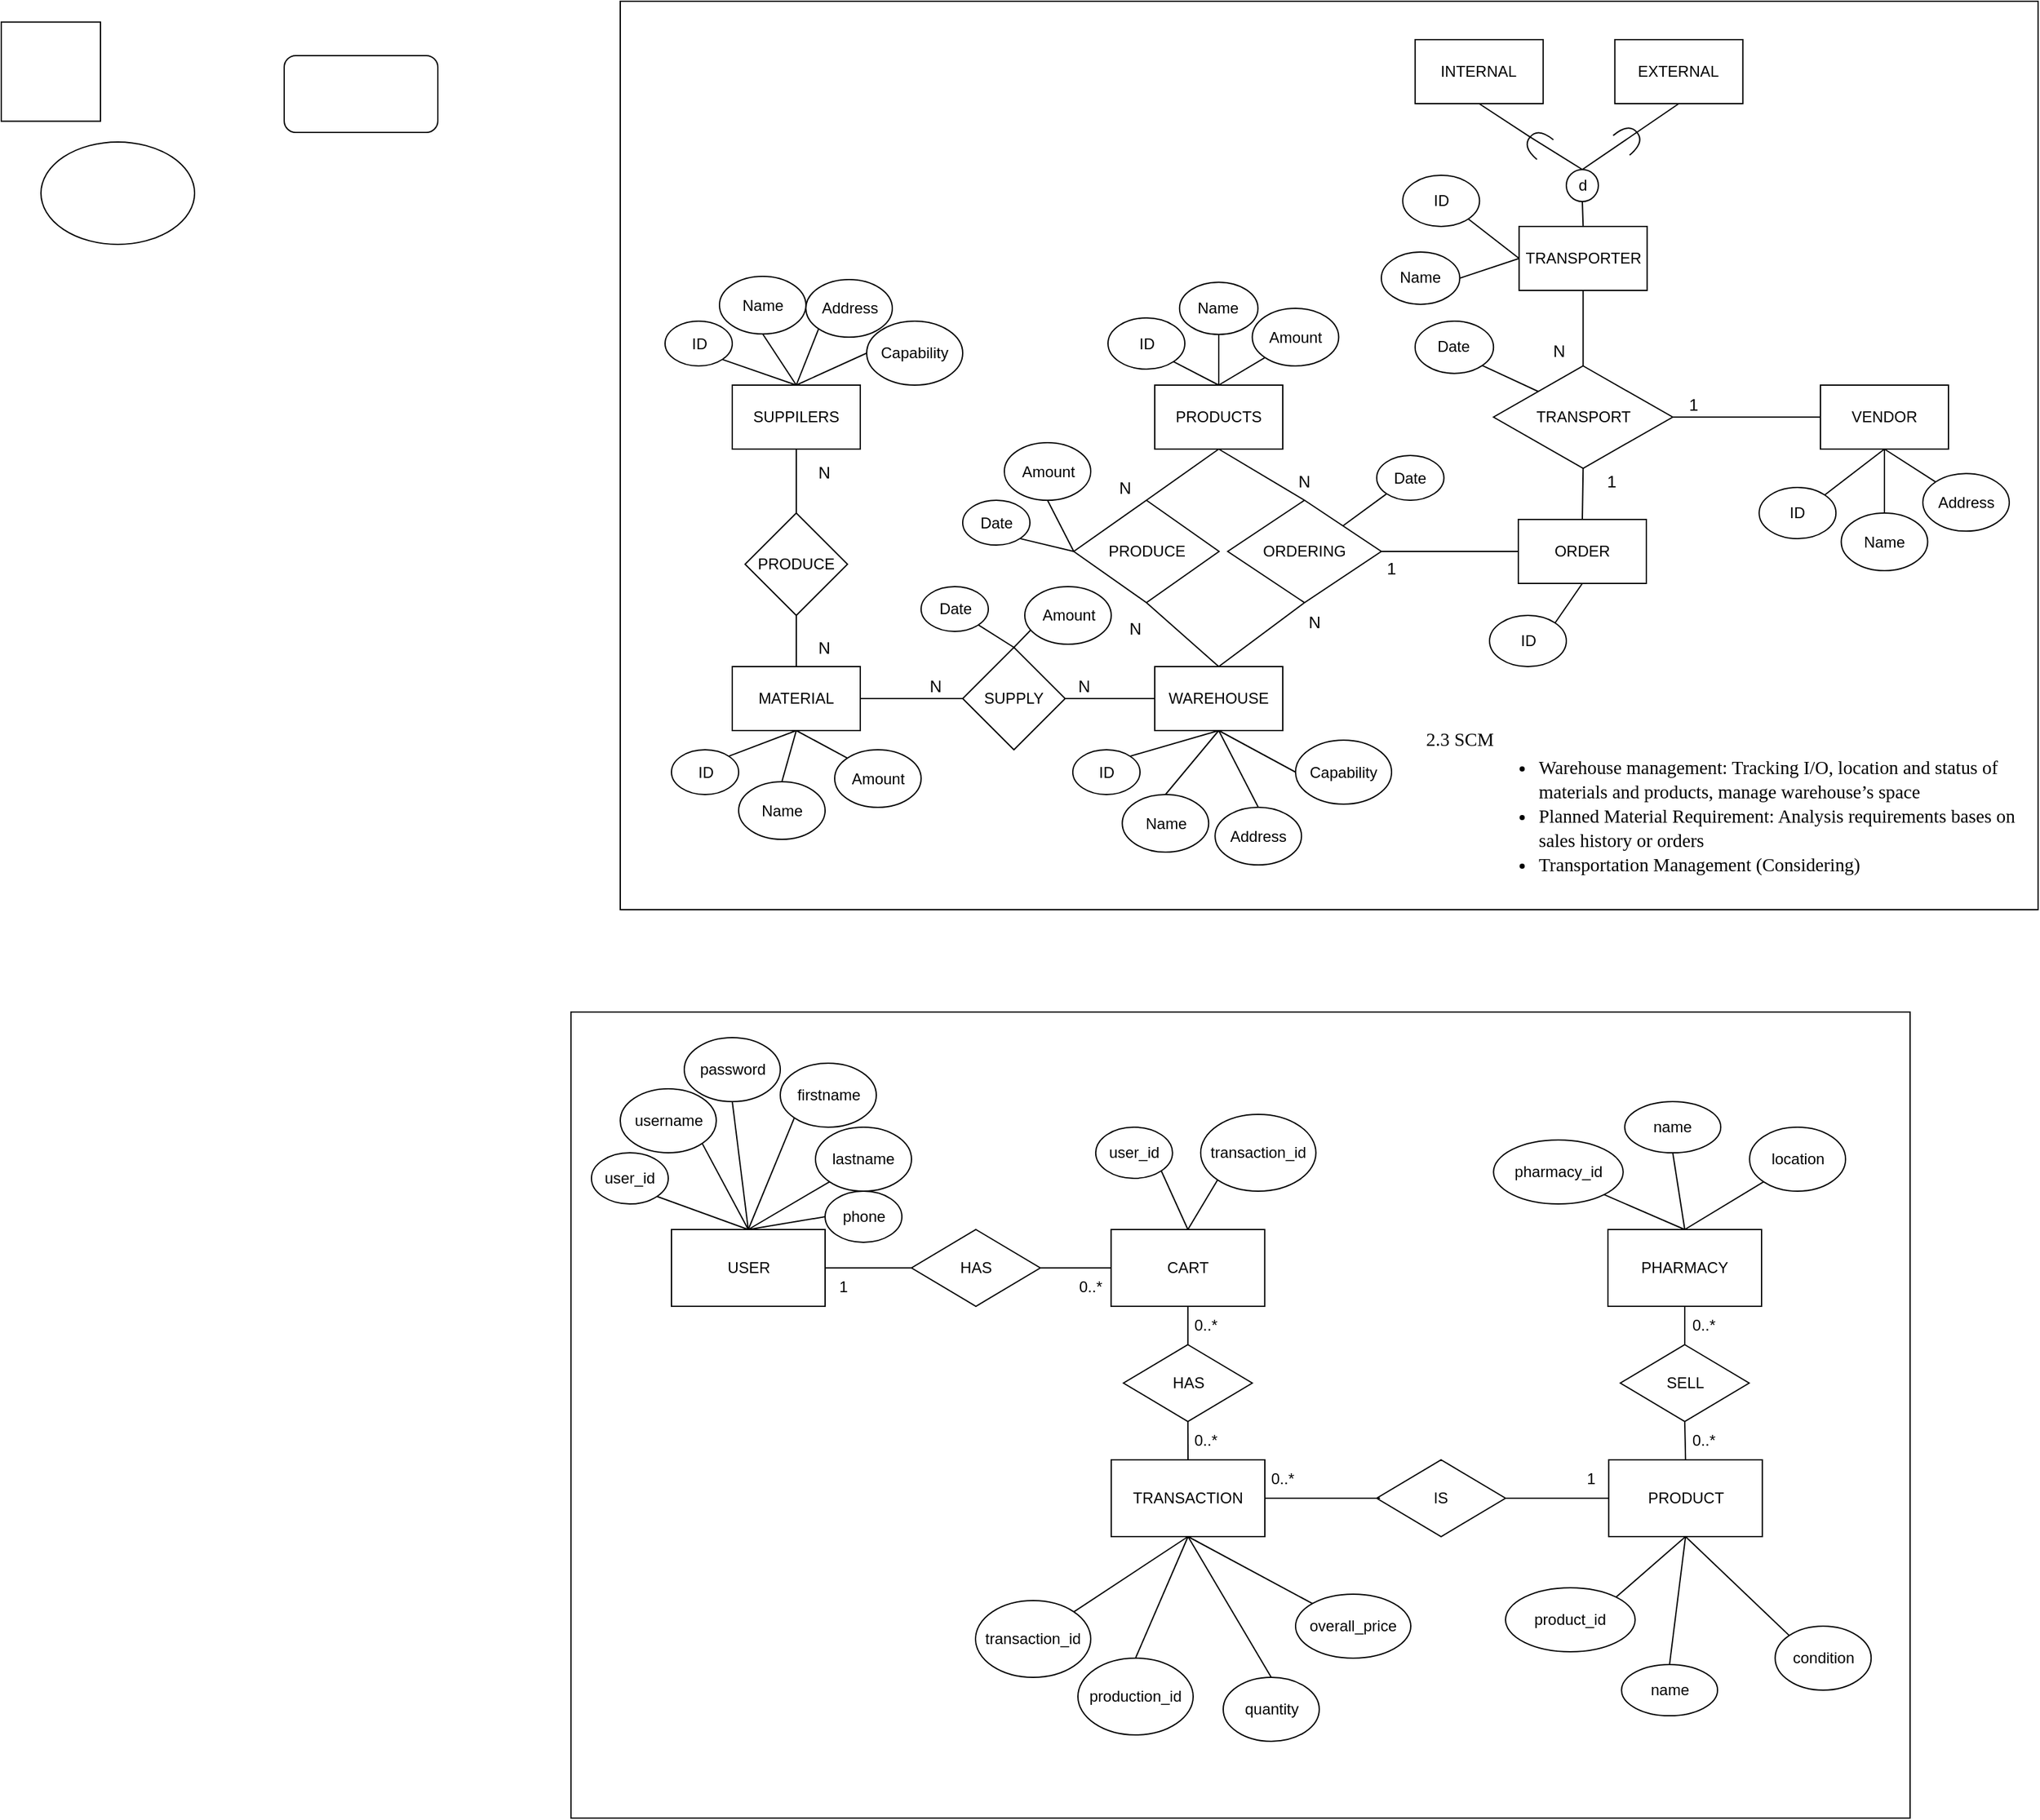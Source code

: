 <mxfile version="15.5.4" type="github">
  <diagram id="2XZN8_0mVDKEk1uRL6Ag" name="Page-1">
    <mxGraphModel dx="2054" dy="765" grid="1" gridSize="10" guides="1" tooltips="1" connect="1" arrows="1" fold="1" page="1" pageScale="1" pageWidth="827" pageHeight="1169" math="0" shadow="0">
      <root>
        <mxCell id="0" />
        <mxCell id="1" parent="0" />
        <mxCell id="0j56gejgCdR-_kMDKY7A-64" value="" style="rounded=0;whiteSpace=wrap;html=1;" vertex="1" parent="1">
          <mxGeometry x="-45.99" y="830" width="1045.99" height="630" as="geometry" />
        </mxCell>
        <mxCell id="0j56gejgCdR-_kMDKY7A-63" value="" style="rounded=0;whiteSpace=wrap;html=1;" vertex="1" parent="1">
          <mxGeometry x="-7.5" y="40" width="1107.5" height="710" as="geometry" />
        </mxCell>
        <mxCell id="HU2Gg8F_8cAQdYwglAM5-1" value="" style="ellipse;whiteSpace=wrap;html=1;" parent="1" vertex="1">
          <mxGeometry x="-460" y="150" width="120" height="80" as="geometry" />
        </mxCell>
        <mxCell id="HU2Gg8F_8cAQdYwglAM5-2" value="" style="rounded=1;whiteSpace=wrap;html=1;" parent="1" vertex="1">
          <mxGeometry x="-270" y="82.5" width="120" height="60" as="geometry" />
        </mxCell>
        <mxCell id="HU2Gg8F_8cAQdYwglAM5-3" value="" style="whiteSpace=wrap;html=1;aspect=fixed;" parent="1" vertex="1">
          <mxGeometry x="-491" y="56.25" width="77.5" height="77.5" as="geometry" />
        </mxCell>
        <mxCell id="hKPpPpnS2e1j_frjE1Dq-2" value="SUPPILERS" style="rounded=0;whiteSpace=wrap;html=1;" parent="1" vertex="1">
          <mxGeometry x="80" y="340" width="100" height="50" as="geometry" />
        </mxCell>
        <mxCell id="hKPpPpnS2e1j_frjE1Dq-3" value="WAREHOUSE" style="rounded=0;whiteSpace=wrap;html=1;" parent="1" vertex="1">
          <mxGeometry x="410" y="560" width="100" height="50" as="geometry" />
        </mxCell>
        <mxCell id="hKPpPpnS2e1j_frjE1Dq-4" value="SUPPLY" style="rhombus;whiteSpace=wrap;html=1;" parent="1" vertex="1">
          <mxGeometry x="260" y="545" width="80" height="80" as="geometry" />
        </mxCell>
        <mxCell id="hKPpPpnS2e1j_frjE1Dq-5" value="MATERIAL" style="rounded=0;whiteSpace=wrap;html=1;" parent="1" vertex="1">
          <mxGeometry x="80" y="560" width="100" height="50" as="geometry" />
        </mxCell>
        <mxCell id="hKPpPpnS2e1j_frjE1Dq-6" value="PRODUCE" style="rhombus;whiteSpace=wrap;html=1;" parent="1" vertex="1">
          <mxGeometry x="90" y="440" width="80" height="80" as="geometry" />
        </mxCell>
        <mxCell id="hKPpPpnS2e1j_frjE1Dq-8" value="" style="endArrow=none;html=1;entryX=0.5;entryY=1;entryDx=0;entryDy=0;exitX=0.5;exitY=0;exitDx=0;exitDy=0;" parent="1" source="hKPpPpnS2e1j_frjE1Dq-6" target="hKPpPpnS2e1j_frjE1Dq-2" edge="1">
          <mxGeometry width="50" height="50" relative="1" as="geometry">
            <mxPoint x="230" y="500" as="sourcePoint" />
            <mxPoint x="280" y="450" as="targetPoint" />
          </mxGeometry>
        </mxCell>
        <mxCell id="hKPpPpnS2e1j_frjE1Dq-9" value="" style="endArrow=none;html=1;entryX=0.5;entryY=0;entryDx=0;entryDy=0;exitX=0.5;exitY=1;exitDx=0;exitDy=0;" parent="1" source="hKPpPpnS2e1j_frjE1Dq-6" target="hKPpPpnS2e1j_frjE1Dq-5" edge="1">
          <mxGeometry width="50" height="50" relative="1" as="geometry">
            <mxPoint x="230" y="500" as="sourcePoint" />
            <mxPoint x="280" y="450" as="targetPoint" />
          </mxGeometry>
        </mxCell>
        <mxCell id="hKPpPpnS2e1j_frjE1Dq-11" value="" style="endArrow=none;html=1;entryX=0;entryY=0.5;entryDx=0;entryDy=0;exitX=1;exitY=0.5;exitDx=0;exitDy=0;" parent="1" source="hKPpPpnS2e1j_frjE1Dq-4" target="hKPpPpnS2e1j_frjE1Dq-3" edge="1">
          <mxGeometry width="50" height="50" relative="1" as="geometry">
            <mxPoint x="450" y="300" as="sourcePoint" />
            <mxPoint x="280" y="450" as="targetPoint" />
          </mxGeometry>
        </mxCell>
        <mxCell id="hKPpPpnS2e1j_frjE1Dq-12" value="" style="endArrow=none;html=1;entryX=1;entryY=0.5;entryDx=0;entryDy=0;exitX=0;exitY=0.5;exitDx=0;exitDy=0;" parent="1" source="hKPpPpnS2e1j_frjE1Dq-4" target="hKPpPpnS2e1j_frjE1Dq-5" edge="1">
          <mxGeometry width="50" height="50" relative="1" as="geometry">
            <mxPoint x="230" y="500" as="sourcePoint" />
            <mxPoint x="280" y="450" as="targetPoint" />
          </mxGeometry>
        </mxCell>
        <mxCell id="hKPpPpnS2e1j_frjE1Dq-15" value="PRODUCE" style="rhombus;whiteSpace=wrap;html=1;" parent="1" vertex="1">
          <mxGeometry x="346.75" y="430" width="113.5" height="80" as="geometry" />
        </mxCell>
        <mxCell id="hKPpPpnS2e1j_frjE1Dq-17" value="" style="endArrow=none;html=1;exitX=0.5;exitY=1;exitDx=0;exitDy=0;entryX=0.5;entryY=0;entryDx=0;entryDy=0;" parent="1" source="hKPpPpnS2e1j_frjE1Dq-15" target="hKPpPpnS2e1j_frjE1Dq-3" edge="1">
          <mxGeometry width="50" height="50" relative="1" as="geometry">
            <mxPoint x="450" y="300" as="sourcePoint" />
            <mxPoint x="540" y="530" as="targetPoint" />
          </mxGeometry>
        </mxCell>
        <mxCell id="hKPpPpnS2e1j_frjE1Dq-18" value="" style="endArrow=none;html=1;entryX=0.5;entryY=1;entryDx=0;entryDy=0;exitX=0.5;exitY=0;exitDx=0;exitDy=0;" parent="1" source="hKPpPpnS2e1j_frjE1Dq-15" target="hKPpPpnS2e1j_frjE1Dq-19" edge="1">
          <mxGeometry width="50" height="50" relative="1" as="geometry">
            <mxPoint x="580" y="430" as="sourcePoint" />
            <mxPoint x="600" y="400" as="targetPoint" />
          </mxGeometry>
        </mxCell>
        <mxCell id="hKPpPpnS2e1j_frjE1Dq-19" value="PRODUCTS" style="rounded=0;whiteSpace=wrap;html=1;" parent="1" vertex="1">
          <mxGeometry x="410" y="340" width="100" height="50" as="geometry" />
        </mxCell>
        <mxCell id="hKPpPpnS2e1j_frjE1Dq-20" value="VENDOR" style="rounded=0;whiteSpace=wrap;html=1;" parent="1" vertex="1">
          <mxGeometry x="930" y="340" width="100" height="50" as="geometry" />
        </mxCell>
        <mxCell id="hKPpPpnS2e1j_frjE1Dq-21" value="TRANSPORT" style="rhombus;whiteSpace=wrap;html=1;" parent="1" vertex="1">
          <mxGeometry x="674.63" y="325" width="140" height="80" as="geometry" />
        </mxCell>
        <mxCell id="hKPpPpnS2e1j_frjE1Dq-26" value="ID" style="ellipse;whiteSpace=wrap;html=1;" parent="1" vertex="1">
          <mxGeometry x="27.5" y="290" width="52.5" height="35" as="geometry" />
        </mxCell>
        <mxCell id="hKPpPpnS2e1j_frjE1Dq-27" value="Name" style="ellipse;whiteSpace=wrap;html=1;" parent="1" vertex="1">
          <mxGeometry x="70" y="255" width="67.5" height="45" as="geometry" />
        </mxCell>
        <mxCell id="hKPpPpnS2e1j_frjE1Dq-28" value="Address" style="ellipse;whiteSpace=wrap;html=1;" parent="1" vertex="1">
          <mxGeometry x="137.5" y="257.5" width="67.5" height="45" as="geometry" />
        </mxCell>
        <mxCell id="hKPpPpnS2e1j_frjE1Dq-33" value="Date" style="ellipse;whiteSpace=wrap;html=1;" parent="1" vertex="1">
          <mxGeometry x="227.5" y="497.5" width="52.5" height="35" as="geometry" />
        </mxCell>
        <mxCell id="hKPpPpnS2e1j_frjE1Dq-34" value="Amount" style="ellipse;whiteSpace=wrap;html=1;" parent="1" vertex="1">
          <mxGeometry x="308.5" y="497.5" width="67.5" height="45" as="geometry" />
        </mxCell>
        <mxCell id="hKPpPpnS2e1j_frjE1Dq-42" value="Name" style="ellipse;whiteSpace=wrap;html=1;" parent="1" vertex="1">
          <mxGeometry x="429.38" y="259.58" width="61.25" height="40.83" as="geometry" />
        </mxCell>
        <mxCell id="hKPpPpnS2e1j_frjE1Dq-43" value="ID" style="ellipse;whiteSpace=wrap;html=1;" parent="1" vertex="1">
          <mxGeometry x="373.5" y="287.5" width="60" height="40" as="geometry" />
        </mxCell>
        <mxCell id="hKPpPpnS2e1j_frjE1Dq-45" value="Amount" style="ellipse;whiteSpace=wrap;html=1;" parent="1" vertex="1">
          <mxGeometry x="486.2" y="280" width="67.5" height="45" as="geometry" />
        </mxCell>
        <mxCell id="hKPpPpnS2e1j_frjE1Dq-53" value="Date" style="ellipse;whiteSpace=wrap;html=1;" parent="1" vertex="1">
          <mxGeometry x="260" y="430.0" width="52.5" height="35" as="geometry" />
        </mxCell>
        <mxCell id="hKPpPpnS2e1j_frjE1Dq-54" value="Amount" style="ellipse;whiteSpace=wrap;html=1;" parent="1" vertex="1">
          <mxGeometry x="292.5" y="385" width="67.5" height="45" as="geometry" />
        </mxCell>
        <mxCell id="hKPpPpnS2e1j_frjE1Dq-59" value="Name" style="ellipse;whiteSpace=wrap;html=1;" parent="1" vertex="1">
          <mxGeometry x="85" y="650" width="67.5" height="45" as="geometry" />
        </mxCell>
        <mxCell id="hKPpPpnS2e1j_frjE1Dq-61" value="ID" style="ellipse;whiteSpace=wrap;html=1;" parent="1" vertex="1">
          <mxGeometry x="32.5" y="625" width="52.5" height="35" as="geometry" />
        </mxCell>
        <mxCell id="hKPpPpnS2e1j_frjE1Dq-62" value="Capability" style="ellipse;whiteSpace=wrap;html=1;" parent="1" vertex="1">
          <mxGeometry x="185" y="290" width="75" height="50" as="geometry" />
        </mxCell>
        <mxCell id="hKPpPpnS2e1j_frjE1Dq-63" value="Capability" style="ellipse;whiteSpace=wrap;html=1;" parent="1" vertex="1">
          <mxGeometry x="520" y="617.5" width="75" height="50" as="geometry" />
        </mxCell>
        <mxCell id="hKPpPpnS2e1j_frjE1Dq-64" value="Address" style="ellipse;whiteSpace=wrap;html=1;" parent="1" vertex="1">
          <mxGeometry x="457.14" y="670" width="67.5" height="45" as="geometry" />
        </mxCell>
        <mxCell id="hKPpPpnS2e1j_frjE1Dq-65" value="Name" style="ellipse;whiteSpace=wrap;html=1;" parent="1" vertex="1">
          <mxGeometry x="384.64" y="660" width="67.5" height="45" as="geometry" />
        </mxCell>
        <mxCell id="hKPpPpnS2e1j_frjE1Dq-66" value="ID" style="ellipse;whiteSpace=wrap;html=1;" parent="1" vertex="1">
          <mxGeometry x="346" y="625" width="52.5" height="35" as="geometry" />
        </mxCell>
        <mxCell id="hKPpPpnS2e1j_frjE1Dq-67" value="Amount" style="ellipse;whiteSpace=wrap;html=1;" parent="1" vertex="1">
          <mxGeometry x="160" y="625" width="67.5" height="45" as="geometry" />
        </mxCell>
        <mxCell id="hKPpPpnS2e1j_frjE1Dq-73" value="" style="endArrow=none;html=1;entryX=0.5;entryY=1;entryDx=0;entryDy=0;exitX=0;exitY=0.5;exitDx=0;exitDy=0;" parent="1" source="hKPpPpnS2e1j_frjE1Dq-63" target="hKPpPpnS2e1j_frjE1Dq-3" edge="1">
          <mxGeometry width="50" height="50" relative="1" as="geometry">
            <mxPoint x="450" y="300" as="sourcePoint" />
            <mxPoint x="280" y="450" as="targetPoint" />
          </mxGeometry>
        </mxCell>
        <mxCell id="hKPpPpnS2e1j_frjE1Dq-74" value="" style="endArrow=none;html=1;entryX=0.5;entryY=1;entryDx=0;entryDy=0;exitX=0.5;exitY=0;exitDx=0;exitDy=0;" parent="1" source="hKPpPpnS2e1j_frjE1Dq-64" target="hKPpPpnS2e1j_frjE1Dq-3" edge="1">
          <mxGeometry width="50" height="50" relative="1" as="geometry">
            <mxPoint x="450" y="300" as="sourcePoint" />
            <mxPoint x="280" y="450" as="targetPoint" />
          </mxGeometry>
        </mxCell>
        <mxCell id="hKPpPpnS2e1j_frjE1Dq-75" value="" style="endArrow=none;html=1;entryX=0.5;entryY=1;entryDx=0;entryDy=0;exitX=0.5;exitY=0;exitDx=0;exitDy=0;" parent="1" source="hKPpPpnS2e1j_frjE1Dq-65" target="hKPpPpnS2e1j_frjE1Dq-3" edge="1">
          <mxGeometry width="50" height="50" relative="1" as="geometry">
            <mxPoint x="450" y="300" as="sourcePoint" />
            <mxPoint x="280" y="450" as="targetPoint" />
          </mxGeometry>
        </mxCell>
        <mxCell id="hKPpPpnS2e1j_frjE1Dq-76" value="" style="endArrow=none;html=1;entryX=0.5;entryY=1;entryDx=0;entryDy=0;exitX=1;exitY=0;exitDx=0;exitDy=0;" parent="1" source="hKPpPpnS2e1j_frjE1Dq-66" target="hKPpPpnS2e1j_frjE1Dq-3" edge="1">
          <mxGeometry width="50" height="50" relative="1" as="geometry">
            <mxPoint x="450" y="300" as="sourcePoint" />
            <mxPoint x="280" y="450" as="targetPoint" />
          </mxGeometry>
        </mxCell>
        <mxCell id="hKPpPpnS2e1j_frjE1Dq-79" value="" style="endArrow=none;html=1;entryX=0.5;entryY=0;entryDx=0;entryDy=0;exitX=1;exitY=1;exitDx=0;exitDy=0;" parent="1" source="hKPpPpnS2e1j_frjE1Dq-33" target="hKPpPpnS2e1j_frjE1Dq-4" edge="1">
          <mxGeometry width="50" height="50" relative="1" as="geometry">
            <mxPoint x="450" y="300" as="sourcePoint" />
            <mxPoint x="280" y="450" as="targetPoint" />
          </mxGeometry>
        </mxCell>
        <mxCell id="hKPpPpnS2e1j_frjE1Dq-80" value="" style="endArrow=none;html=1;entryX=0.5;entryY=0;entryDx=0;entryDy=0;exitX=0.066;exitY=0.758;exitDx=0;exitDy=0;exitPerimeter=0;" parent="1" source="hKPpPpnS2e1j_frjE1Dq-34" target="hKPpPpnS2e1j_frjE1Dq-4" edge="1">
          <mxGeometry width="50" height="50" relative="1" as="geometry">
            <mxPoint x="450" y="300" as="sourcePoint" />
            <mxPoint x="280" y="450" as="targetPoint" />
          </mxGeometry>
        </mxCell>
        <mxCell id="hKPpPpnS2e1j_frjE1Dq-81" value="" style="endArrow=none;html=1;entryX=0.5;entryY=1;entryDx=0;entryDy=0;exitX=0;exitY=0;exitDx=0;exitDy=0;" parent="1" source="hKPpPpnS2e1j_frjE1Dq-67" target="hKPpPpnS2e1j_frjE1Dq-5" edge="1">
          <mxGeometry width="50" height="50" relative="1" as="geometry">
            <mxPoint x="200" y="620" as="sourcePoint" />
            <mxPoint x="280" y="450" as="targetPoint" />
          </mxGeometry>
        </mxCell>
        <mxCell id="hKPpPpnS2e1j_frjE1Dq-82" value="" style="endArrow=none;html=1;entryX=0.5;entryY=1;entryDx=0;entryDy=0;exitX=0.5;exitY=0;exitDx=0;exitDy=0;" parent="1" source="hKPpPpnS2e1j_frjE1Dq-59" target="hKPpPpnS2e1j_frjE1Dq-5" edge="1">
          <mxGeometry width="50" height="50" relative="1" as="geometry">
            <mxPoint x="200" y="620" as="sourcePoint" />
            <mxPoint x="280" y="450" as="targetPoint" />
          </mxGeometry>
        </mxCell>
        <mxCell id="hKPpPpnS2e1j_frjE1Dq-83" value="" style="endArrow=none;html=1;entryX=0.5;entryY=1;entryDx=0;entryDy=0;exitX=1;exitY=0;exitDx=0;exitDy=0;" parent="1" source="hKPpPpnS2e1j_frjE1Dq-61" target="hKPpPpnS2e1j_frjE1Dq-5" edge="1">
          <mxGeometry width="50" height="50" relative="1" as="geometry">
            <mxPoint x="200" y="620" as="sourcePoint" />
            <mxPoint x="280" y="450" as="targetPoint" />
          </mxGeometry>
        </mxCell>
        <mxCell id="hKPpPpnS2e1j_frjE1Dq-84" value="" style="endArrow=none;html=1;entryX=0.5;entryY=0;entryDx=0;entryDy=0;exitX=1;exitY=1;exitDx=0;exitDy=0;" parent="1" source="hKPpPpnS2e1j_frjE1Dq-26" target="hKPpPpnS2e1j_frjE1Dq-2" edge="1">
          <mxGeometry width="50" height="50" relative="1" as="geometry">
            <mxPoint x="200" y="620" as="sourcePoint" />
            <mxPoint x="280" y="450" as="targetPoint" />
          </mxGeometry>
        </mxCell>
        <mxCell id="hKPpPpnS2e1j_frjE1Dq-85" value="" style="endArrow=none;html=1;entryX=0.5;entryY=0;entryDx=0;entryDy=0;exitX=0.5;exitY=1;exitDx=0;exitDy=0;" parent="1" source="hKPpPpnS2e1j_frjE1Dq-27" target="hKPpPpnS2e1j_frjE1Dq-2" edge="1">
          <mxGeometry width="50" height="50" relative="1" as="geometry">
            <mxPoint x="200" y="620" as="sourcePoint" />
            <mxPoint x="280" y="450" as="targetPoint" />
          </mxGeometry>
        </mxCell>
        <mxCell id="hKPpPpnS2e1j_frjE1Dq-86" value="" style="endArrow=none;html=1;entryX=0.5;entryY=0;entryDx=0;entryDy=0;exitX=0;exitY=1;exitDx=0;exitDy=0;" parent="1" source="hKPpPpnS2e1j_frjE1Dq-28" target="hKPpPpnS2e1j_frjE1Dq-2" edge="1">
          <mxGeometry width="50" height="50" relative="1" as="geometry">
            <mxPoint x="200" y="620" as="sourcePoint" />
            <mxPoint x="280" y="450" as="targetPoint" />
          </mxGeometry>
        </mxCell>
        <mxCell id="hKPpPpnS2e1j_frjE1Dq-87" value="" style="endArrow=none;html=1;entryX=0.5;entryY=0;entryDx=0;entryDy=0;exitX=0;exitY=0.5;exitDx=0;exitDy=0;" parent="1" source="hKPpPpnS2e1j_frjE1Dq-62" target="hKPpPpnS2e1j_frjE1Dq-2" edge="1">
          <mxGeometry width="50" height="50" relative="1" as="geometry">
            <mxPoint x="200" y="620" as="sourcePoint" />
            <mxPoint x="280" y="450" as="targetPoint" />
          </mxGeometry>
        </mxCell>
        <mxCell id="hKPpPpnS2e1j_frjE1Dq-88" value="" style="endArrow=none;html=1;entryX=1;entryY=1;entryDx=0;entryDy=0;exitX=0.5;exitY=0;exitDx=0;exitDy=0;" parent="1" source="hKPpPpnS2e1j_frjE1Dq-19" target="hKPpPpnS2e1j_frjE1Dq-43" edge="1">
          <mxGeometry width="50" height="50" relative="1" as="geometry">
            <mxPoint x="200" y="620" as="sourcePoint" />
            <mxPoint x="280" y="450" as="targetPoint" />
          </mxGeometry>
        </mxCell>
        <mxCell id="hKPpPpnS2e1j_frjE1Dq-89" value="" style="endArrow=none;html=1;entryX=0.5;entryY=1;entryDx=0;entryDy=0;exitX=0.5;exitY=0;exitDx=0;exitDy=0;" parent="1" source="hKPpPpnS2e1j_frjE1Dq-19" target="hKPpPpnS2e1j_frjE1Dq-42" edge="1">
          <mxGeometry width="50" height="50" relative="1" as="geometry">
            <mxPoint x="200" y="620" as="sourcePoint" />
            <mxPoint x="280" y="450" as="targetPoint" />
          </mxGeometry>
        </mxCell>
        <mxCell id="hKPpPpnS2e1j_frjE1Dq-90" value="" style="endArrow=none;html=1;entryX=0.5;entryY=0;entryDx=0;entryDy=0;exitX=0.5;exitY=1;exitDx=0;exitDy=0;" parent="1" source="hKPpPpnS2e1j_frjE1Dq-19" target="0j56gejgCdR-_kMDKY7A-97" edge="1">
          <mxGeometry width="50" height="50" relative="1" as="geometry">
            <mxPoint x="200" y="620" as="sourcePoint" />
            <mxPoint x="280" y="450" as="targetPoint" />
          </mxGeometry>
        </mxCell>
        <mxCell id="hKPpPpnS2e1j_frjE1Dq-92" value="" style="endArrow=none;html=1;entryX=0;entryY=0.5;entryDx=0;entryDy=0;exitX=1;exitY=0.5;exitDx=0;exitDy=0;" parent="1" source="hKPpPpnS2e1j_frjE1Dq-21" target="hKPpPpnS2e1j_frjE1Dq-20" edge="1">
          <mxGeometry width="50" height="50" relative="1" as="geometry">
            <mxPoint x="680" y="410" as="sourcePoint" />
            <mxPoint x="600" y="400" as="targetPoint" />
          </mxGeometry>
        </mxCell>
        <mxCell id="0j56gejgCdR-_kMDKY7A-1" value="USER" style="rounded=0;whiteSpace=wrap;html=1;" vertex="1" parent="1">
          <mxGeometry x="32.5" y="1000.0" width="120" height="60" as="geometry" />
        </mxCell>
        <mxCell id="0j56gejgCdR-_kMDKY7A-2" value="PRODUCT" style="rounded=0;whiteSpace=wrap;html=1;" vertex="1" parent="1">
          <mxGeometry x="764.63" y="1180" width="120" height="60" as="geometry" />
        </mxCell>
        <mxCell id="0j56gejgCdR-_kMDKY7A-3" value="CART" style="rounded=0;whiteSpace=wrap;html=1;" vertex="1" parent="1">
          <mxGeometry x="375.89" y="1000.0" width="120" height="60" as="geometry" />
        </mxCell>
        <mxCell id="0j56gejgCdR-_kMDKY7A-4" value="TRANSACTION" style="rounded=0;whiteSpace=wrap;html=1;" vertex="1" parent="1">
          <mxGeometry x="376" y="1180" width="120" height="60" as="geometry" />
        </mxCell>
        <mxCell id="0j56gejgCdR-_kMDKY7A-5" value="user_id" style="ellipse;whiteSpace=wrap;html=1;" vertex="1" parent="1">
          <mxGeometry x="-30.0" y="940.0" width="60" height="40" as="geometry" />
        </mxCell>
        <mxCell id="0j56gejgCdR-_kMDKY7A-6" value="username" style="ellipse;whiteSpace=wrap;html=1;" vertex="1" parent="1">
          <mxGeometry x="-7.5" y="890.0" width="75" height="50" as="geometry" />
        </mxCell>
        <mxCell id="0j56gejgCdR-_kMDKY7A-7" value="password" style="ellipse;whiteSpace=wrap;html=1;" vertex="1" parent="1">
          <mxGeometry x="42.5" y="850" width="75" height="50" as="geometry" />
        </mxCell>
        <mxCell id="0j56gejgCdR-_kMDKY7A-8" value="lastname" style="ellipse;whiteSpace=wrap;html=1;" vertex="1" parent="1">
          <mxGeometry x="145" y="920.0" width="75" height="50" as="geometry" />
        </mxCell>
        <mxCell id="0j56gejgCdR-_kMDKY7A-9" value="firstname" style="ellipse;whiteSpace=wrap;html=1;" vertex="1" parent="1">
          <mxGeometry x="117.5" y="870" width="75" height="50" as="geometry" />
        </mxCell>
        <mxCell id="0j56gejgCdR-_kMDKY7A-10" value="phone" style="ellipse;whiteSpace=wrap;html=1;" vertex="1" parent="1">
          <mxGeometry x="152.5" y="970.0" width="60" height="40" as="geometry" />
        </mxCell>
        <mxCell id="0j56gejgCdR-_kMDKY7A-11" value="" style="endArrow=none;html=1;rounded=0;entryX=1;entryY=1;entryDx=0;entryDy=0;exitX=0.5;exitY=0;exitDx=0;exitDy=0;" edge="1" parent="1" source="0j56gejgCdR-_kMDKY7A-1" target="0j56gejgCdR-_kMDKY7A-5">
          <mxGeometry width="50" height="50" relative="1" as="geometry">
            <mxPoint x="512.5" y="1040" as="sourcePoint" />
            <mxPoint x="562.5" y="990.0" as="targetPoint" />
          </mxGeometry>
        </mxCell>
        <mxCell id="0j56gejgCdR-_kMDKY7A-12" value="" style="endArrow=none;html=1;rounded=0;entryX=1;entryY=1;entryDx=0;entryDy=0;exitX=0.5;exitY=0;exitDx=0;exitDy=0;" edge="1" parent="1" source="0j56gejgCdR-_kMDKY7A-1" target="0j56gejgCdR-_kMDKY7A-6">
          <mxGeometry width="50" height="50" relative="1" as="geometry">
            <mxPoint x="512.5" y="1040" as="sourcePoint" />
            <mxPoint x="562.5" y="990.0" as="targetPoint" />
          </mxGeometry>
        </mxCell>
        <mxCell id="0j56gejgCdR-_kMDKY7A-13" value="" style="endArrow=none;html=1;rounded=0;entryX=0.5;entryY=1;entryDx=0;entryDy=0;exitX=0.5;exitY=0;exitDx=0;exitDy=0;" edge="1" parent="1" source="0j56gejgCdR-_kMDKY7A-1" target="0j56gejgCdR-_kMDKY7A-7">
          <mxGeometry width="50" height="50" relative="1" as="geometry">
            <mxPoint x="512.5" y="1040" as="sourcePoint" />
            <mxPoint x="562.5" y="990.0" as="targetPoint" />
          </mxGeometry>
        </mxCell>
        <mxCell id="0j56gejgCdR-_kMDKY7A-14" value="" style="endArrow=none;html=1;rounded=0;entryX=0;entryY=1;entryDx=0;entryDy=0;exitX=0.5;exitY=0;exitDx=0;exitDy=0;" edge="1" parent="1" source="0j56gejgCdR-_kMDKY7A-1" target="0j56gejgCdR-_kMDKY7A-9">
          <mxGeometry width="50" height="50" relative="1" as="geometry">
            <mxPoint x="512.5" y="1040" as="sourcePoint" />
            <mxPoint x="562.5" y="990.0" as="targetPoint" />
          </mxGeometry>
        </mxCell>
        <mxCell id="0j56gejgCdR-_kMDKY7A-15" value="" style="endArrow=none;html=1;rounded=0;entryX=0;entryY=1;entryDx=0;entryDy=0;exitX=0.5;exitY=0;exitDx=0;exitDy=0;" edge="1" parent="1" source="0j56gejgCdR-_kMDKY7A-1" target="0j56gejgCdR-_kMDKY7A-8">
          <mxGeometry width="50" height="50" relative="1" as="geometry">
            <mxPoint x="512.5" y="1040" as="sourcePoint" />
            <mxPoint x="562.5" y="990.0" as="targetPoint" />
          </mxGeometry>
        </mxCell>
        <mxCell id="0j56gejgCdR-_kMDKY7A-16" value="" style="endArrow=none;html=1;rounded=0;entryX=0;entryY=0.5;entryDx=0;entryDy=0;exitX=0.5;exitY=0;exitDx=0;exitDy=0;" edge="1" parent="1" source="0j56gejgCdR-_kMDKY7A-1" target="0j56gejgCdR-_kMDKY7A-10">
          <mxGeometry width="50" height="50" relative="1" as="geometry">
            <mxPoint x="512.5" y="1040" as="sourcePoint" />
            <mxPoint x="562.5" y="990.0" as="targetPoint" />
          </mxGeometry>
        </mxCell>
        <mxCell id="0j56gejgCdR-_kMDKY7A-17" value="PHARMACY" style="rounded=0;whiteSpace=wrap;html=1;" vertex="1" parent="1">
          <mxGeometry x="764.01" y="1000.0" width="120" height="60" as="geometry" />
        </mxCell>
        <mxCell id="0j56gejgCdR-_kMDKY7A-18" value="user_id" style="ellipse;whiteSpace=wrap;html=1;" vertex="1" parent="1">
          <mxGeometry x="363.89" y="920.0" width="60" height="40" as="geometry" />
        </mxCell>
        <mxCell id="0j56gejgCdR-_kMDKY7A-19" value="transaction_id" style="ellipse;whiteSpace=wrap;html=1;" vertex="1" parent="1">
          <mxGeometry x="445.89" y="910.0" width="90" height="60" as="geometry" />
        </mxCell>
        <mxCell id="0j56gejgCdR-_kMDKY7A-20" value="" style="endArrow=none;html=1;rounded=0;exitX=0.5;exitY=0;exitDx=0;exitDy=0;entryX=1;entryY=1;entryDx=0;entryDy=0;" edge="1" parent="1" source="0j56gejgCdR-_kMDKY7A-3" target="0j56gejgCdR-_kMDKY7A-18">
          <mxGeometry width="50" height="50" relative="1" as="geometry">
            <mxPoint x="485.89" y="1020.0" as="sourcePoint" />
            <mxPoint x="379.89" y="930.0" as="targetPoint" />
          </mxGeometry>
        </mxCell>
        <mxCell id="0j56gejgCdR-_kMDKY7A-21" value="" style="endArrow=none;html=1;rounded=0;entryX=0;entryY=1;entryDx=0;entryDy=0;exitX=0.5;exitY=0;exitDx=0;exitDy=0;" edge="1" parent="1" source="0j56gejgCdR-_kMDKY7A-3" target="0j56gejgCdR-_kMDKY7A-19">
          <mxGeometry width="50" height="50" relative="1" as="geometry">
            <mxPoint x="485.89" y="1020.0" as="sourcePoint" />
            <mxPoint x="535.89" y="970.0" as="targetPoint" />
          </mxGeometry>
        </mxCell>
        <mxCell id="0j56gejgCdR-_kMDKY7A-22" value="production_id" style="ellipse;whiteSpace=wrap;html=1;" vertex="1" parent="1">
          <mxGeometry x="350" y="1335" width="90" height="60" as="geometry" />
        </mxCell>
        <mxCell id="0j56gejgCdR-_kMDKY7A-23" value="transaction_id" style="ellipse;whiteSpace=wrap;html=1;" vertex="1" parent="1">
          <mxGeometry x="270" y="1290" width="90" height="60" as="geometry" />
        </mxCell>
        <mxCell id="0j56gejgCdR-_kMDKY7A-24" value="quantity" style="ellipse;whiteSpace=wrap;html=1;" vertex="1" parent="1">
          <mxGeometry x="463.5" y="1350" width="75" height="50" as="geometry" />
        </mxCell>
        <mxCell id="0j56gejgCdR-_kMDKY7A-25" value="overall_price" style="ellipse;whiteSpace=wrap;html=1;" vertex="1" parent="1">
          <mxGeometry x="520" y="1285" width="90" height="50" as="geometry" />
        </mxCell>
        <mxCell id="0j56gejgCdR-_kMDKY7A-26" value="pharmacy_id" style="ellipse;whiteSpace=wrap;html=1;" vertex="1" parent="1">
          <mxGeometry x="674.63" y="930.0" width="101.25" height="50" as="geometry" />
        </mxCell>
        <mxCell id="0j56gejgCdR-_kMDKY7A-27" value="name" style="ellipse;whiteSpace=wrap;html=1;" vertex="1" parent="1">
          <mxGeometry x="777.13" y="900.0" width="75" height="40" as="geometry" />
        </mxCell>
        <mxCell id="0j56gejgCdR-_kMDKY7A-28" value="location" style="ellipse;whiteSpace=wrap;html=1;" vertex="1" parent="1">
          <mxGeometry x="874.63" y="920.0" width="75" height="50" as="geometry" />
        </mxCell>
        <mxCell id="0j56gejgCdR-_kMDKY7A-29" value="product_id" style="ellipse;whiteSpace=wrap;html=1;" vertex="1" parent="1">
          <mxGeometry x="684.01" y="1280" width="101.25" height="50" as="geometry" />
        </mxCell>
        <mxCell id="0j56gejgCdR-_kMDKY7A-30" value="name" style="ellipse;whiteSpace=wrap;html=1;" vertex="1" parent="1">
          <mxGeometry x="774.63" y="1340" width="75" height="40" as="geometry" />
        </mxCell>
        <mxCell id="0j56gejgCdR-_kMDKY7A-31" value="condition" style="ellipse;whiteSpace=wrap;html=1;" vertex="1" parent="1">
          <mxGeometry x="894.63" y="1310" width="75" height="50" as="geometry" />
        </mxCell>
        <mxCell id="0j56gejgCdR-_kMDKY7A-32" value="" style="endArrow=none;html=1;rounded=0;entryX=1;entryY=0;entryDx=0;entryDy=0;exitX=0.5;exitY=1;exitDx=0;exitDy=0;" edge="1" parent="1" source="0j56gejgCdR-_kMDKY7A-4" target="0j56gejgCdR-_kMDKY7A-23">
          <mxGeometry width="50" height="50" relative="1" as="geometry">
            <mxPoint x="496" y="1060" as="sourcePoint" />
            <mxPoint x="546" y="1010.0" as="targetPoint" />
          </mxGeometry>
        </mxCell>
        <mxCell id="0j56gejgCdR-_kMDKY7A-33" value="" style="endArrow=none;html=1;rounded=0;entryX=0.5;entryY=0;entryDx=0;entryDy=0;exitX=0.5;exitY=1;exitDx=0;exitDy=0;" edge="1" parent="1" source="0j56gejgCdR-_kMDKY7A-4" target="0j56gejgCdR-_kMDKY7A-22">
          <mxGeometry width="50" height="50" relative="1" as="geometry">
            <mxPoint x="496" y="1060" as="sourcePoint" />
            <mxPoint x="546" y="1010.0" as="targetPoint" />
          </mxGeometry>
        </mxCell>
        <mxCell id="0j56gejgCdR-_kMDKY7A-34" value="" style="endArrow=none;html=1;rounded=0;entryX=0.5;entryY=0;entryDx=0;entryDy=0;exitX=0.5;exitY=1;exitDx=0;exitDy=0;" edge="1" parent="1" source="0j56gejgCdR-_kMDKY7A-4" target="0j56gejgCdR-_kMDKY7A-24">
          <mxGeometry width="50" height="50" relative="1" as="geometry">
            <mxPoint x="496" y="1060" as="sourcePoint" />
            <mxPoint x="546" y="1010.0" as="targetPoint" />
          </mxGeometry>
        </mxCell>
        <mxCell id="0j56gejgCdR-_kMDKY7A-35" value="" style="endArrow=none;html=1;rounded=0;entryX=0;entryY=0;entryDx=0;entryDy=0;exitX=0.5;exitY=1;exitDx=0;exitDy=0;" edge="1" parent="1" source="0j56gejgCdR-_kMDKY7A-4" target="0j56gejgCdR-_kMDKY7A-25">
          <mxGeometry width="50" height="50" relative="1" as="geometry">
            <mxPoint x="496" y="1060" as="sourcePoint" />
            <mxPoint x="546" y="1010.0" as="targetPoint" />
          </mxGeometry>
        </mxCell>
        <mxCell id="0j56gejgCdR-_kMDKY7A-36" value="" style="endArrow=none;html=1;rounded=0;entryX=1;entryY=0;entryDx=0;entryDy=0;exitX=0.5;exitY=1;exitDx=0;exitDy=0;" edge="1" parent="1" source="0j56gejgCdR-_kMDKY7A-2" target="0j56gejgCdR-_kMDKY7A-29">
          <mxGeometry width="50" height="50" relative="1" as="geometry">
            <mxPoint x="480.63" y="1080" as="sourcePoint" />
            <mxPoint x="530.63" y="1030" as="targetPoint" />
          </mxGeometry>
        </mxCell>
        <mxCell id="0j56gejgCdR-_kMDKY7A-37" value="" style="endArrow=none;html=1;rounded=0;entryX=0.5;entryY=0;entryDx=0;entryDy=0;exitX=0.5;exitY=1;exitDx=0;exitDy=0;" edge="1" parent="1" source="0j56gejgCdR-_kMDKY7A-2" target="0j56gejgCdR-_kMDKY7A-30">
          <mxGeometry width="50" height="50" relative="1" as="geometry">
            <mxPoint x="480.63" y="1080" as="sourcePoint" />
            <mxPoint x="530.63" y="1030" as="targetPoint" />
          </mxGeometry>
        </mxCell>
        <mxCell id="0j56gejgCdR-_kMDKY7A-38" value="" style="endArrow=none;html=1;rounded=0;entryX=0;entryY=0;entryDx=0;entryDy=0;exitX=0.5;exitY=1;exitDx=0;exitDy=0;" edge="1" parent="1" source="0j56gejgCdR-_kMDKY7A-2" target="0j56gejgCdR-_kMDKY7A-31">
          <mxGeometry width="50" height="50" relative="1" as="geometry">
            <mxPoint x="480.63" y="1080" as="sourcePoint" />
            <mxPoint x="530.63" y="1030" as="targetPoint" />
          </mxGeometry>
        </mxCell>
        <mxCell id="0j56gejgCdR-_kMDKY7A-39" value="" style="endArrow=none;html=1;rounded=0;entryX=0;entryY=1;entryDx=0;entryDy=0;exitX=0.5;exitY=0;exitDx=0;exitDy=0;" edge="1" parent="1" source="0j56gejgCdR-_kMDKY7A-17" target="0j56gejgCdR-_kMDKY7A-28">
          <mxGeometry width="50" height="50" relative="1" as="geometry">
            <mxPoint x="560.63" y="1000.0" as="sourcePoint" />
            <mxPoint x="610.63" y="950.0" as="targetPoint" />
          </mxGeometry>
        </mxCell>
        <mxCell id="0j56gejgCdR-_kMDKY7A-40" value="" style="endArrow=none;html=1;rounded=0;entryX=0.5;entryY=1;entryDx=0;entryDy=0;exitX=0.5;exitY=0;exitDx=0;exitDy=0;" edge="1" parent="1" source="0j56gejgCdR-_kMDKY7A-17" target="0j56gejgCdR-_kMDKY7A-27">
          <mxGeometry width="50" height="50" relative="1" as="geometry">
            <mxPoint x="560.63" y="1000.0" as="sourcePoint" />
            <mxPoint x="610.63" y="950.0" as="targetPoint" />
          </mxGeometry>
        </mxCell>
        <mxCell id="0j56gejgCdR-_kMDKY7A-41" value="" style="endArrow=none;html=1;rounded=0;entryX=1;entryY=1;entryDx=0;entryDy=0;exitX=0.5;exitY=0;exitDx=0;exitDy=0;" edge="1" parent="1" source="0j56gejgCdR-_kMDKY7A-17" target="0j56gejgCdR-_kMDKY7A-26">
          <mxGeometry width="50" height="50" relative="1" as="geometry">
            <mxPoint x="560.63" y="1000.0" as="sourcePoint" />
            <mxPoint x="610.63" y="950.0" as="targetPoint" />
          </mxGeometry>
        </mxCell>
        <mxCell id="0j56gejgCdR-_kMDKY7A-42" value="IS" style="rhombus;whiteSpace=wrap;html=1;" vertex="1" parent="1">
          <mxGeometry x="583.39" y="1180" width="100.62" height="60" as="geometry" />
        </mxCell>
        <mxCell id="0j56gejgCdR-_kMDKY7A-43" value="" style="endArrow=none;html=1;rounded=0;exitX=0;exitY=0.5;exitDx=0;exitDy=0;entryX=1;entryY=0.5;entryDx=0;entryDy=0;" edge="1" parent="1" target="0j56gejgCdR-_kMDKY7A-4">
          <mxGeometry width="50" height="50" relative="1" as="geometry">
            <mxPoint x="586.0" y="1210" as="sourcePoint" />
            <mxPoint x="430" y="960.0" as="targetPoint" />
          </mxGeometry>
        </mxCell>
        <mxCell id="0j56gejgCdR-_kMDKY7A-44" value="" style="endArrow=none;html=1;rounded=0;exitX=1;exitY=0.5;exitDx=0;exitDy=0;entryX=0;entryY=0.5;entryDx=0;entryDy=0;" edge="1" parent="1" source="0j56gejgCdR-_kMDKY7A-42" target="0j56gejgCdR-_kMDKY7A-2">
          <mxGeometry width="50" height="50" relative="1" as="geometry">
            <mxPoint x="671.25" y="1230" as="sourcePoint" />
            <mxPoint x="414.63" y="980.0" as="targetPoint" />
          </mxGeometry>
        </mxCell>
        <mxCell id="0j56gejgCdR-_kMDKY7A-45" value="SELL" style="rhombus;whiteSpace=wrap;html=1;" vertex="1" parent="1">
          <mxGeometry x="773.7" y="1090" width="100.62" height="60" as="geometry" />
        </mxCell>
        <mxCell id="0j56gejgCdR-_kMDKY7A-46" value="" style="endArrow=none;html=1;rounded=0;exitX=0.5;exitY=1;exitDx=0;exitDy=0;entryX=0.5;entryY=0;entryDx=0;entryDy=0;" edge="1" parent="1" source="0j56gejgCdR-_kMDKY7A-45" target="0j56gejgCdR-_kMDKY7A-2">
          <mxGeometry width="50" height="50" relative="1" as="geometry">
            <mxPoint x="671.25" y="1230" as="sourcePoint" />
            <mxPoint x="414.63" y="980.0" as="targetPoint" />
          </mxGeometry>
        </mxCell>
        <mxCell id="0j56gejgCdR-_kMDKY7A-47" value="" style="endArrow=none;html=1;rounded=0;exitX=0.5;exitY=0;exitDx=0;exitDy=0;entryX=0.5;entryY=1;entryDx=0;entryDy=0;" edge="1" parent="1" source="0j56gejgCdR-_kMDKY7A-45" target="0j56gejgCdR-_kMDKY7A-17">
          <mxGeometry width="50" height="50" relative="1" as="geometry">
            <mxPoint x="671.25" y="1230" as="sourcePoint" />
            <mxPoint x="414.63" y="980.0" as="targetPoint" />
          </mxGeometry>
        </mxCell>
        <mxCell id="0j56gejgCdR-_kMDKY7A-48" value="HAS" style="rhombus;whiteSpace=wrap;html=1;" vertex="1" parent="1">
          <mxGeometry x="220" y="1000.0" width="100.62" height="60" as="geometry" />
        </mxCell>
        <mxCell id="0j56gejgCdR-_kMDKY7A-49" value="" style="endArrow=none;html=1;rounded=0;exitX=1;exitY=0.5;exitDx=0;exitDy=0;entryX=0;entryY=0.5;entryDx=0;entryDy=0;" edge="1" parent="1" source="0j56gejgCdR-_kMDKY7A-1" target="0j56gejgCdR-_kMDKY7A-48">
          <mxGeometry width="50" height="50" relative="1" as="geometry">
            <mxPoint x="533.39" y="1050" as="sourcePoint" />
            <mxPoint x="427.39" y="960.0" as="targetPoint" />
          </mxGeometry>
        </mxCell>
        <mxCell id="0j56gejgCdR-_kMDKY7A-50" value="" style="endArrow=none;html=1;rounded=0;exitX=0;exitY=0.5;exitDx=0;exitDy=0;entryX=1;entryY=0.5;entryDx=0;entryDy=0;" edge="1" parent="1" source="0j56gejgCdR-_kMDKY7A-3" target="0j56gejgCdR-_kMDKY7A-48">
          <mxGeometry width="50" height="50" relative="1" as="geometry">
            <mxPoint x="533.39" y="1050" as="sourcePoint" />
            <mxPoint x="427.39" y="960.0" as="targetPoint" />
          </mxGeometry>
        </mxCell>
        <mxCell id="0j56gejgCdR-_kMDKY7A-51" value="HAS" style="rhombus;whiteSpace=wrap;html=1;" vertex="1" parent="1">
          <mxGeometry x="385.58" y="1090" width="100.62" height="60" as="geometry" />
        </mxCell>
        <mxCell id="0j56gejgCdR-_kMDKY7A-52" value="" style="endArrow=none;html=1;rounded=0;exitX=0.5;exitY=1;exitDx=0;exitDy=0;entryX=0.5;entryY=0;entryDx=0;entryDy=0;" edge="1" parent="1" source="0j56gejgCdR-_kMDKY7A-51" target="0j56gejgCdR-_kMDKY7A-4">
          <mxGeometry width="50" height="50" relative="1" as="geometry">
            <mxPoint x="533.39" y="1050" as="sourcePoint" />
            <mxPoint x="427.39" y="960.0" as="targetPoint" />
          </mxGeometry>
        </mxCell>
        <mxCell id="0j56gejgCdR-_kMDKY7A-53" value="" style="endArrow=none;html=1;rounded=0;exitX=0.5;exitY=1;exitDx=0;exitDy=0;entryX=0.5;entryY=0;entryDx=0;entryDy=0;" edge="1" parent="1" source="0j56gejgCdR-_kMDKY7A-3" target="0j56gejgCdR-_kMDKY7A-51">
          <mxGeometry width="50" height="50" relative="1" as="geometry">
            <mxPoint x="533.39" y="1050" as="sourcePoint" />
            <mxPoint x="427.39" y="960.0" as="targetPoint" />
          </mxGeometry>
        </mxCell>
        <mxCell id="0j56gejgCdR-_kMDKY7A-54" value="1" style="text;html=1;strokeColor=none;fillColor=none;align=center;verticalAlign=middle;whiteSpace=wrap;rounded=0;" vertex="1" parent="1">
          <mxGeometry x="152.5" y="1030" width="27.5" height="30" as="geometry" />
        </mxCell>
        <mxCell id="0j56gejgCdR-_kMDKY7A-55" value="0..*" style="text;html=1;strokeColor=none;fillColor=none;align=center;verticalAlign=middle;whiteSpace=wrap;rounded=0;" vertex="1" parent="1">
          <mxGeometry x="346" y="1030" width="27.5" height="30" as="geometry" />
        </mxCell>
        <mxCell id="0j56gejgCdR-_kMDKY7A-56" value="0..*" style="text;html=1;strokeColor=none;fillColor=none;align=center;verticalAlign=middle;whiteSpace=wrap;rounded=0;" vertex="1" parent="1">
          <mxGeometry x="436" y="1060" width="27.5" height="30" as="geometry" />
        </mxCell>
        <mxCell id="0j56gejgCdR-_kMDKY7A-57" value="0..*" style="text;html=1;strokeColor=none;fillColor=none;align=center;verticalAlign=middle;whiteSpace=wrap;rounded=0;" vertex="1" parent="1">
          <mxGeometry x="436" y="1150" width="27.5" height="30" as="geometry" />
        </mxCell>
        <mxCell id="0j56gejgCdR-_kMDKY7A-58" value="0..*" style="text;html=1;strokeColor=none;fillColor=none;align=center;verticalAlign=middle;whiteSpace=wrap;rounded=0;" vertex="1" parent="1">
          <mxGeometry x="496" y="1180" width="27.5" height="30" as="geometry" />
        </mxCell>
        <mxCell id="0j56gejgCdR-_kMDKY7A-59" value="1" style="text;html=1;strokeColor=none;fillColor=none;align=center;verticalAlign=middle;whiteSpace=wrap;rounded=0;" vertex="1" parent="1">
          <mxGeometry x="737.13" y="1180" width="27.5" height="30" as="geometry" />
        </mxCell>
        <mxCell id="0j56gejgCdR-_kMDKY7A-60" value="0..*" style="text;html=1;strokeColor=none;fillColor=none;align=center;verticalAlign=middle;whiteSpace=wrap;rounded=0;" vertex="1" parent="1">
          <mxGeometry x="824.63" y="1150" width="27.5" height="30" as="geometry" />
        </mxCell>
        <mxCell id="0j56gejgCdR-_kMDKY7A-61" value="0..*" style="text;html=1;strokeColor=none;fillColor=none;align=center;verticalAlign=middle;whiteSpace=wrap;rounded=0;" vertex="1" parent="1">
          <mxGeometry x="824.63" y="1060" width="27.5" height="30" as="geometry" />
        </mxCell>
        <mxCell id="0j56gejgCdR-_kMDKY7A-65" value="&lt;b style=&quot;font-weight: normal&quot; id=&quot;docs-internal-guid-da14a05e-7fff-5e5b-d7b2-ad6a51deedb3&quot;&gt;&lt;h4 dir=&quot;ltr&quot; style=&quot;line-height: 1.295 ; margin-top: 12pt ; margin-bottom: 2pt&quot;&gt;&lt;span style=&quot;font-size: 11pt; font-family: merriweather, serif; color: rgb(0, 0, 0); background-color: transparent; font-weight: 400; font-style: normal; font-variant: normal; text-decoration: none; vertical-align: baseline;&quot;&gt;&lt;span class=&quot;Apple-tab-span&quot; style=&quot;&quot;&gt;	&lt;/span&gt;&lt;/span&gt;&lt;span style=&quot;font-size: 11pt; font-family: merriweather, serif; color: rgb(0, 0, 0); background-color: transparent; font-weight: 400; font-style: normal; font-variant: normal; text-decoration: none; vertical-align: baseline;&quot;&gt;2.3 &lt;/span&gt;&lt;span style=&quot;font-size: 11pt; font-family: merriweather, serif; color: rgb(0, 0, 0); background-color: transparent; font-weight: 400; font-style: normal; font-variant: normal; text-decoration: none; vertical-align: baseline;&quot;&gt;&lt;span class=&quot;Apple-tab-span&quot; style=&quot;&quot;&gt;	&lt;/span&gt;&lt;/span&gt;&lt;span style=&quot;font-size: 11pt; font-family: merriweather, serif; color: rgb(0, 0, 0); background-color: transparent; font-weight: 400; font-style: normal; font-variant: normal; text-decoration: none; vertical-align: baseline;&quot;&gt;SCM&lt;/span&gt;&lt;/h4&gt;&lt;ul style=&quot;margin-top: 0 ; margin-bottom: 0&quot;&gt;&lt;li dir=&quot;ltr&quot; style=&quot;list-style-type: disc; font-size: 11pt; font-family: merriweather, serif; color: rgb(0, 0, 0); background-color: transparent; font-weight: 400; font-style: normal; font-variant: normal; text-decoration: none; vertical-align: baseline; margin-left: 36pt;&quot;&gt;&lt;p dir=&quot;ltr&quot; style=&quot;line-height: 1.295 ; margin-top: 0pt ; margin-bottom: 0pt&quot;&gt;&lt;span style=&quot;font-size: 11pt; font-family: merriweather, serif; color: rgb(0, 0, 0); background-color: transparent; font-weight: 400; font-style: normal; font-variant: normal; text-decoration: none; vertical-align: baseline;&quot;&gt;Warehouse management: Tracking I/O, location and status of materials and products, manage warehouse’s space&lt;/span&gt;&lt;/p&gt;&lt;/li&gt;&lt;li dir=&quot;ltr&quot; style=&quot;list-style-type: disc; font-size: 11pt; font-family: merriweather, serif; color: rgb(0, 0, 0); background-color: transparent; font-weight: 400; font-style: normal; font-variant: normal; text-decoration: none; vertical-align: baseline; margin-left: 36pt;&quot;&gt;&lt;p dir=&quot;ltr&quot; style=&quot;line-height: 1.295 ; margin-top: 0pt ; margin-bottom: 0pt&quot;&gt;&lt;span style=&quot;font-size: 11pt; font-family: merriweather, serif; color: rgb(0, 0, 0); background-color: transparent; font-weight: 400; font-style: normal; font-variant: normal; text-decoration: none; vertical-align: baseline;&quot;&gt;Planned Material Requirement: Analysis requirements bases on sales history or orders&lt;/span&gt;&lt;/p&gt;&lt;/li&gt;&lt;li dir=&quot;ltr&quot; style=&quot;list-style-type: disc; font-size: 11pt; font-family: merriweather, serif; color: rgb(0, 0, 0); background-color: transparent; font-weight: 400; font-style: normal; font-variant: normal; text-decoration: none; vertical-align: baseline; margin-left: 36pt;&quot;&gt;&lt;p dir=&quot;ltr&quot; style=&quot;line-height: 1.295 ; margin-top: 0pt ; margin-bottom: 0pt&quot;&gt;&lt;span style=&quot;font-size: 11pt; font-family: merriweather, serif; color: rgb(0, 0, 0); background-color: transparent; font-weight: 400; font-style: normal; font-variant: normal; text-decoration: none; vertical-align: baseline;&quot;&gt;Transportation Management (Considering)&lt;/span&gt;&lt;/p&gt;&lt;/li&gt;&lt;/ul&gt;&lt;/b&gt;" style="text;whiteSpace=wrap;html=1;" vertex="1" parent="1">
          <mxGeometry x="620" y="585" width="470" height="154.64" as="geometry" />
        </mxCell>
        <mxCell id="0j56gejgCdR-_kMDKY7A-66" value="TRANSPORTER" style="rounded=0;whiteSpace=wrap;html=1;" vertex="1" parent="1">
          <mxGeometry x="694.63" y="216" width="100" height="50" as="geometry" />
        </mxCell>
        <mxCell id="0j56gejgCdR-_kMDKY7A-67" value="" style="endArrow=none;html=1;exitX=0.5;exitY=0;exitDx=0;exitDy=0;entryX=0.5;entryY=1;entryDx=0;entryDy=0;" edge="1" parent="1" source="hKPpPpnS2e1j_frjE1Dq-21" target="0j56gejgCdR-_kMDKY7A-66">
          <mxGeometry width="50" height="50" relative="1" as="geometry">
            <mxPoint x="947.5" y="15" as="sourcePoint" />
            <mxPoint x="742.87" y="-40" as="targetPoint" />
          </mxGeometry>
        </mxCell>
        <mxCell id="0j56gejgCdR-_kMDKY7A-71" value="" style="shape=requiredInterface;html=1;verticalLabelPosition=bottom;sketch=0;rotation=-40;" vertex="1" parent="1">
          <mxGeometry x="772.63" y="137.5" width="15.88" height="20" as="geometry" />
        </mxCell>
        <mxCell id="0j56gejgCdR-_kMDKY7A-72" value="d" style="ellipse;whiteSpace=wrap;html=1;aspect=fixed;" vertex="1" parent="1">
          <mxGeometry x="731.51" y="171.5" width="25" height="25" as="geometry" />
        </mxCell>
        <mxCell id="0j56gejgCdR-_kMDKY7A-73" value="" style="endArrow=none;html=1;exitX=0.5;exitY=1;exitDx=0;exitDy=0;entryX=0.5;entryY=0;entryDx=0;entryDy=0;" edge="1" parent="1" source="0j56gejgCdR-_kMDKY7A-72" target="0j56gejgCdR-_kMDKY7A-66">
          <mxGeometry width="50" height="50" relative="1" as="geometry">
            <mxPoint x="782.87" y="66" as="sourcePoint" />
            <mxPoint x="742.87" y="-14" as="targetPoint" />
          </mxGeometry>
        </mxCell>
        <mxCell id="0j56gejgCdR-_kMDKY7A-76" value="EXTERNAL" style="rounded=0;whiteSpace=wrap;html=1;" vertex="1" parent="1">
          <mxGeometry x="769.38" y="70" width="100" height="50" as="geometry" />
        </mxCell>
        <mxCell id="0j56gejgCdR-_kMDKY7A-77" value="INTERNAL" style="rounded=0;whiteSpace=wrap;html=1;" vertex="1" parent="1">
          <mxGeometry x="613.38" y="70" width="100" height="50" as="geometry" />
        </mxCell>
        <mxCell id="0j56gejgCdR-_kMDKY7A-78" value="" style="endArrow=none;html=1;exitX=1;exitY=0.5;exitDx=0;exitDy=0;entryX=0.5;entryY=1;entryDx=0;entryDy=0;exitPerimeter=0;" edge="1" parent="1" source="0j56gejgCdR-_kMDKY7A-71" target="0j56gejgCdR-_kMDKY7A-76">
          <mxGeometry width="50" height="50" relative="1" as="geometry">
            <mxPoint x="782.87" y="150" as="sourcePoint" />
            <mxPoint x="742.87" y="70" as="targetPoint" />
          </mxGeometry>
        </mxCell>
        <mxCell id="0j56gejgCdR-_kMDKY7A-79" value="" style="endArrow=none;html=1;exitX=1;exitY=0.5;exitDx=0;exitDy=0;entryX=0.5;entryY=0;entryDx=0;entryDy=0;exitPerimeter=0;" edge="1" parent="1" source="0j56gejgCdR-_kMDKY7A-71" target="0j56gejgCdR-_kMDKY7A-72">
          <mxGeometry width="50" height="50" relative="1" as="geometry">
            <mxPoint x="782.87" y="150" as="sourcePoint" />
            <mxPoint x="744.01" y="192.5" as="targetPoint" />
          </mxGeometry>
        </mxCell>
        <mxCell id="0j56gejgCdR-_kMDKY7A-81" value="" style="endArrow=none;html=1;exitX=1;exitY=0.5;exitDx=0;exitDy=0;exitPerimeter=0;entryX=0.5;entryY=1;entryDx=0;entryDy=0;" edge="1" parent="1" source="0j56gejgCdR-_kMDKY7A-82" target="0j56gejgCdR-_kMDKY7A-77">
          <mxGeometry width="50" height="50" relative="1" as="geometry">
            <mxPoint x="782.87" y="150" as="sourcePoint" />
            <mxPoint x="650" y="130" as="targetPoint" />
          </mxGeometry>
        </mxCell>
        <mxCell id="0j56gejgCdR-_kMDKY7A-82" value="" style="shape=requiredInterface;html=1;verticalLabelPosition=bottom;sketch=0;rotation=40;direction=west;" vertex="1" parent="1">
          <mxGeometry x="701.38" y="141" width="15.37" height="20" as="geometry" />
        </mxCell>
        <mxCell id="0j56gejgCdR-_kMDKY7A-83" value="" style="endArrow=none;html=1;exitX=1;exitY=0.5;exitDx=0;exitDy=0;entryX=0.5;entryY=0;entryDx=0;entryDy=0;exitPerimeter=0;" edge="1" parent="1" source="0j56gejgCdR-_kMDKY7A-82" target="0j56gejgCdR-_kMDKY7A-72">
          <mxGeometry width="50" height="50" relative="1" as="geometry">
            <mxPoint x="782.87" y="150" as="sourcePoint" />
            <mxPoint x="744.01" y="192.5" as="targetPoint" />
          </mxGeometry>
        </mxCell>
        <mxCell id="0j56gejgCdR-_kMDKY7A-85" value="Name" style="ellipse;whiteSpace=wrap;html=1;" vertex="1" parent="1">
          <mxGeometry x="587" y="236.0" width="61.25" height="40.83" as="geometry" />
        </mxCell>
        <mxCell id="0j56gejgCdR-_kMDKY7A-86" value="ID" style="ellipse;whiteSpace=wrap;html=1;" vertex="1" parent="1">
          <mxGeometry x="603.7" y="176" width="60" height="40" as="geometry" />
        </mxCell>
        <mxCell id="0j56gejgCdR-_kMDKY7A-87" value="" style="endArrow=none;html=1;entryX=0;entryY=0.5;entryDx=0;entryDy=0;exitX=1;exitY=1;exitDx=0;exitDy=0;" edge="1" parent="1" source="0j56gejgCdR-_kMDKY7A-86" target="0j56gejgCdR-_kMDKY7A-66">
          <mxGeometry width="50" height="50" relative="1" as="geometry">
            <mxPoint x="782.87" y="66" as="sourcePoint" />
            <mxPoint x="742.87" y="-14" as="targetPoint" />
          </mxGeometry>
        </mxCell>
        <mxCell id="0j56gejgCdR-_kMDKY7A-88" value="" style="endArrow=none;html=1;entryX=0;entryY=0.5;entryDx=0;entryDy=0;exitX=1;exitY=0.5;exitDx=0;exitDy=0;" edge="1" parent="1" source="0j56gejgCdR-_kMDKY7A-85" target="0j56gejgCdR-_kMDKY7A-66">
          <mxGeometry width="50" height="50" relative="1" as="geometry">
            <mxPoint x="782.87" y="66" as="sourcePoint" />
            <mxPoint x="742.87" y="-14" as="targetPoint" />
          </mxGeometry>
        </mxCell>
        <mxCell id="0j56gejgCdR-_kMDKY7A-90" value="ID" style="ellipse;whiteSpace=wrap;html=1;" vertex="1" parent="1">
          <mxGeometry x="882.13" y="420" width="60" height="40" as="geometry" />
        </mxCell>
        <mxCell id="0j56gejgCdR-_kMDKY7A-91" value="Date" style="ellipse;whiteSpace=wrap;html=1;" vertex="1" parent="1">
          <mxGeometry x="613.38" y="290.0" width="61.25" height="40.83" as="geometry" />
        </mxCell>
        <mxCell id="0j56gejgCdR-_kMDKY7A-92" value="" style="endArrow=none;html=1;exitX=0.5;exitY=1;exitDx=0;exitDy=0;entryX=0.5;entryY=0;entryDx=0;entryDy=0;" edge="1" parent="1" source="hKPpPpnS2e1j_frjE1Dq-21" target="0j56gejgCdR-_kMDKY7A-95">
          <mxGeometry width="50" height="50" relative="1" as="geometry">
            <mxPoint x="580" y="430" as="sourcePoint" />
            <mxPoint x="540" y="350" as="targetPoint" />
          </mxGeometry>
        </mxCell>
        <mxCell id="0j56gejgCdR-_kMDKY7A-95" value="ORDER" style="rounded=0;whiteSpace=wrap;html=1;" vertex="1" parent="1">
          <mxGeometry x="694.01" y="445" width="100" height="50" as="geometry" />
        </mxCell>
        <mxCell id="0j56gejgCdR-_kMDKY7A-97" value="ORDERING" style="rhombus;whiteSpace=wrap;html=1;" vertex="1" parent="1">
          <mxGeometry x="467" y="430" width="120" height="80" as="geometry" />
        </mxCell>
        <mxCell id="0j56gejgCdR-_kMDKY7A-99" value="" style="endArrow=none;html=1;entryX=0.5;entryY=1;entryDx=0;entryDy=0;exitX=0.5;exitY=0;exitDx=0;exitDy=0;" edge="1" parent="1" source="hKPpPpnS2e1j_frjE1Dq-3" target="0j56gejgCdR-_kMDKY7A-97">
          <mxGeometry width="50" height="50" relative="1" as="geometry">
            <mxPoint x="200" y="620" as="sourcePoint" />
            <mxPoint x="280" y="450" as="targetPoint" />
          </mxGeometry>
        </mxCell>
        <mxCell id="0j56gejgCdR-_kMDKY7A-100" value="" style="endArrow=none;html=1;exitX=1;exitY=0.5;exitDx=0;exitDy=0;entryX=0;entryY=0.5;entryDx=0;entryDy=0;" edge="1" parent="1" source="0j56gejgCdR-_kMDKY7A-97" target="0j56gejgCdR-_kMDKY7A-95">
          <mxGeometry width="50" height="50" relative="1" as="geometry">
            <mxPoint x="580" y="430" as="sourcePoint" />
            <mxPoint x="540" y="350" as="targetPoint" />
          </mxGeometry>
        </mxCell>
        <mxCell id="0j56gejgCdR-_kMDKY7A-101" value="ID" style="ellipse;whiteSpace=wrap;html=1;" vertex="1" parent="1">
          <mxGeometry x="671.51" y="520" width="60" height="40" as="geometry" />
        </mxCell>
        <mxCell id="0j56gejgCdR-_kMDKY7A-103" value="" style="endArrow=none;html=1;entryX=0;entryY=1;entryDx=0;entryDy=0;exitX=0.5;exitY=0;exitDx=0;exitDy=0;" edge="1" parent="1" source="hKPpPpnS2e1j_frjE1Dq-19" target="hKPpPpnS2e1j_frjE1Dq-45">
          <mxGeometry width="50" height="50" relative="1" as="geometry">
            <mxPoint x="200" y="620" as="sourcePoint" />
            <mxPoint x="280" y="450" as="targetPoint" />
          </mxGeometry>
        </mxCell>
        <mxCell id="0j56gejgCdR-_kMDKY7A-104" value="" style="endArrow=none;html=1;exitX=0;exitY=0;exitDx=0;exitDy=0;entryX=1;entryY=1;entryDx=0;entryDy=0;" edge="1" parent="1" source="hKPpPpnS2e1j_frjE1Dq-21" target="0j56gejgCdR-_kMDKY7A-91">
          <mxGeometry width="50" height="50" relative="1" as="geometry">
            <mxPoint x="947.5" y="15" as="sourcePoint" />
            <mxPoint x="742.87" y="-40" as="targetPoint" />
          </mxGeometry>
        </mxCell>
        <mxCell id="0j56gejgCdR-_kMDKY7A-140" value="" style="endArrow=none;html=1;entryX=0.5;entryY=1;entryDx=0;entryDy=0;exitX=1;exitY=0;exitDx=0;exitDy=0;" edge="1" parent="1" source="0j56gejgCdR-_kMDKY7A-90" target="hKPpPpnS2e1j_frjE1Dq-20">
          <mxGeometry width="50" height="50" relative="1" as="geometry">
            <mxPoint x="680" y="410" as="sourcePoint" />
            <mxPoint x="600" y="400" as="targetPoint" />
          </mxGeometry>
        </mxCell>
        <mxCell id="0j56gejgCdR-_kMDKY7A-141" value="" style="endArrow=none;html=1;entryX=0.5;entryY=1;entryDx=0;entryDy=0;exitX=1;exitY=0;exitDx=0;exitDy=0;" edge="1" parent="1" source="0j56gejgCdR-_kMDKY7A-101" target="0j56gejgCdR-_kMDKY7A-95">
          <mxGeometry width="50" height="50" relative="1" as="geometry">
            <mxPoint x="680" y="410" as="sourcePoint" />
            <mxPoint x="600" y="400" as="targetPoint" />
          </mxGeometry>
        </mxCell>
        <mxCell id="0j56gejgCdR-_kMDKY7A-142" value="Name" style="ellipse;whiteSpace=wrap;html=1;" vertex="1" parent="1">
          <mxGeometry x="946.25" y="440" width="67.5" height="45" as="geometry" />
        </mxCell>
        <mxCell id="0j56gejgCdR-_kMDKY7A-143" value="Address" style="ellipse;whiteSpace=wrap;html=1;" vertex="1" parent="1">
          <mxGeometry x="1010" y="409.17" width="67.5" height="45" as="geometry" />
        </mxCell>
        <mxCell id="0j56gejgCdR-_kMDKY7A-146" value="" style="endArrow=none;html=1;entryX=0.5;entryY=1;entryDx=0;entryDy=0;exitX=0.5;exitY=0;exitDx=0;exitDy=0;" edge="1" parent="1" source="0j56gejgCdR-_kMDKY7A-142" target="hKPpPpnS2e1j_frjE1Dq-20">
          <mxGeometry width="50" height="50" relative="1" as="geometry">
            <mxPoint x="680" y="410" as="sourcePoint" />
            <mxPoint x="600" y="400" as="targetPoint" />
          </mxGeometry>
        </mxCell>
        <mxCell id="0j56gejgCdR-_kMDKY7A-147" value="" style="endArrow=none;html=1;entryX=0.5;entryY=1;entryDx=0;entryDy=0;exitX=0;exitY=0;exitDx=0;exitDy=0;" edge="1" parent="1" source="0j56gejgCdR-_kMDKY7A-143" target="hKPpPpnS2e1j_frjE1Dq-20">
          <mxGeometry width="50" height="50" relative="1" as="geometry">
            <mxPoint x="680" y="410" as="sourcePoint" />
            <mxPoint x="600" y="400" as="targetPoint" />
          </mxGeometry>
        </mxCell>
        <mxCell id="0j56gejgCdR-_kMDKY7A-148" value="" style="endArrow=none;html=1;exitX=0;exitY=0.5;exitDx=0;exitDy=0;entryX=0.5;entryY=1;entryDx=0;entryDy=0;" edge="1" parent="1" source="hKPpPpnS2e1j_frjE1Dq-15" target="hKPpPpnS2e1j_frjE1Dq-54">
          <mxGeometry width="50" height="50" relative="1" as="geometry">
            <mxPoint x="580" y="430" as="sourcePoint" />
            <mxPoint x="600" y="400" as="targetPoint" />
          </mxGeometry>
        </mxCell>
        <mxCell id="0j56gejgCdR-_kMDKY7A-149" value="" style="endArrow=none;html=1;exitX=0;exitY=0.5;exitDx=0;exitDy=0;entryX=1;entryY=1;entryDx=0;entryDy=0;" edge="1" parent="1" source="hKPpPpnS2e1j_frjE1Dq-15" target="hKPpPpnS2e1j_frjE1Dq-53">
          <mxGeometry width="50" height="50" relative="1" as="geometry">
            <mxPoint x="580" y="430" as="sourcePoint" />
            <mxPoint x="600" y="400" as="targetPoint" />
          </mxGeometry>
        </mxCell>
        <mxCell id="0j56gejgCdR-_kMDKY7A-150" value="Date" style="ellipse;whiteSpace=wrap;html=1;" vertex="1" parent="1">
          <mxGeometry x="583.39" y="395.0" width="52.5" height="35" as="geometry" />
        </mxCell>
        <mxCell id="0j56gejgCdR-_kMDKY7A-154" value="" style="endArrow=none;html=1;exitX=1;exitY=0;exitDx=0;exitDy=0;entryX=0;entryY=1;entryDx=0;entryDy=0;" edge="1" parent="1" source="0j56gejgCdR-_kMDKY7A-97" target="0j56gejgCdR-_kMDKY7A-150">
          <mxGeometry width="50" height="50" relative="1" as="geometry">
            <mxPoint x="580" y="430" as="sourcePoint" />
            <mxPoint x="540" y="350" as="targetPoint" />
          </mxGeometry>
        </mxCell>
        <mxCell id="0j56gejgCdR-_kMDKY7A-155" value="N" style="text;html=1;strokeColor=none;fillColor=none;align=center;verticalAlign=middle;whiteSpace=wrap;rounded=0;fontSize=13;" vertex="1" parent="1">
          <mxGeometry x="132.5" y="392.5" width="37.5" height="30" as="geometry" />
        </mxCell>
        <mxCell id="0j56gejgCdR-_kMDKY7A-156" value="N" style="text;html=1;strokeColor=none;fillColor=none;align=center;verticalAlign=middle;whiteSpace=wrap;rounded=0;fontSize=13;" vertex="1" parent="1">
          <mxGeometry x="132.5" y="530" width="37.5" height="30" as="geometry" />
        </mxCell>
        <mxCell id="0j56gejgCdR-_kMDKY7A-157" value="N" style="text;html=1;strokeColor=none;fillColor=none;align=center;verticalAlign=middle;whiteSpace=wrap;rounded=0;fontSize=13;" vertex="1" parent="1">
          <mxGeometry x="220" y="560" width="37.5" height="30" as="geometry" />
        </mxCell>
        <mxCell id="0j56gejgCdR-_kMDKY7A-158" value="N" style="text;html=1;strokeColor=none;fillColor=none;align=center;verticalAlign=middle;whiteSpace=wrap;rounded=0;fontSize=13;" vertex="1" parent="1">
          <mxGeometry x="336" y="560" width="37.5" height="30" as="geometry" />
        </mxCell>
        <mxCell id="0j56gejgCdR-_kMDKY7A-159" value="N" style="text;html=1;strokeColor=none;fillColor=none;align=center;verticalAlign=middle;whiteSpace=wrap;rounded=0;fontSize=13;" vertex="1" parent="1">
          <mxGeometry x="516.2" y="510" width="37.5" height="30" as="geometry" />
        </mxCell>
        <mxCell id="0j56gejgCdR-_kMDKY7A-161" value="N" style="text;html=1;strokeColor=none;fillColor=none;align=center;verticalAlign=middle;whiteSpace=wrap;rounded=0;fontSize=13;" vertex="1" parent="1">
          <mxGeometry x="508.25" y="400" width="37.5" height="30" as="geometry" />
        </mxCell>
        <mxCell id="0j56gejgCdR-_kMDKY7A-162" value="1" style="text;html=1;strokeColor=none;fillColor=none;align=center;verticalAlign=middle;whiteSpace=wrap;rounded=0;fontSize=13;" vertex="1" parent="1">
          <mxGeometry x="575.88" y="467.5" width="37.5" height="30" as="geometry" />
        </mxCell>
        <mxCell id="0j56gejgCdR-_kMDKY7A-163" value="N" style="text;html=1;strokeColor=none;fillColor=none;align=center;verticalAlign=middle;whiteSpace=wrap;rounded=0;fontSize=13;" vertex="1" parent="1">
          <mxGeometry x="368.05" y="405" width="37.5" height="30" as="geometry" />
        </mxCell>
        <mxCell id="0j56gejgCdR-_kMDKY7A-164" value="N" style="text;html=1;strokeColor=none;fillColor=none;align=center;verticalAlign=middle;whiteSpace=wrap;rounded=0;fontSize=13;" vertex="1" parent="1">
          <mxGeometry x="376.0" y="515" width="37.5" height="30" as="geometry" />
        </mxCell>
        <mxCell id="0j56gejgCdR-_kMDKY7A-165" value="1" style="text;html=1;strokeColor=none;fillColor=none;align=center;verticalAlign=middle;whiteSpace=wrap;rounded=0;fontSize=13;" vertex="1" parent="1">
          <mxGeometry x="747.76" y="400" width="37.5" height="30" as="geometry" />
        </mxCell>
        <mxCell id="0j56gejgCdR-_kMDKY7A-167" value="1" style="text;html=1;strokeColor=none;fillColor=none;align=center;verticalAlign=middle;whiteSpace=wrap;rounded=0;fontSize=13;" vertex="1" parent="1">
          <mxGeometry x="812.13" y="340" width="37.5" height="30" as="geometry" />
        </mxCell>
        <mxCell id="0j56gejgCdR-_kMDKY7A-168" value="N" style="text;html=1;strokeColor=none;fillColor=none;align=center;verticalAlign=middle;whiteSpace=wrap;rounded=0;fontSize=13;" vertex="1" parent="1">
          <mxGeometry x="706.51" y="297.5" width="37.5" height="30" as="geometry" />
        </mxCell>
      </root>
    </mxGraphModel>
  </diagram>
</mxfile>
